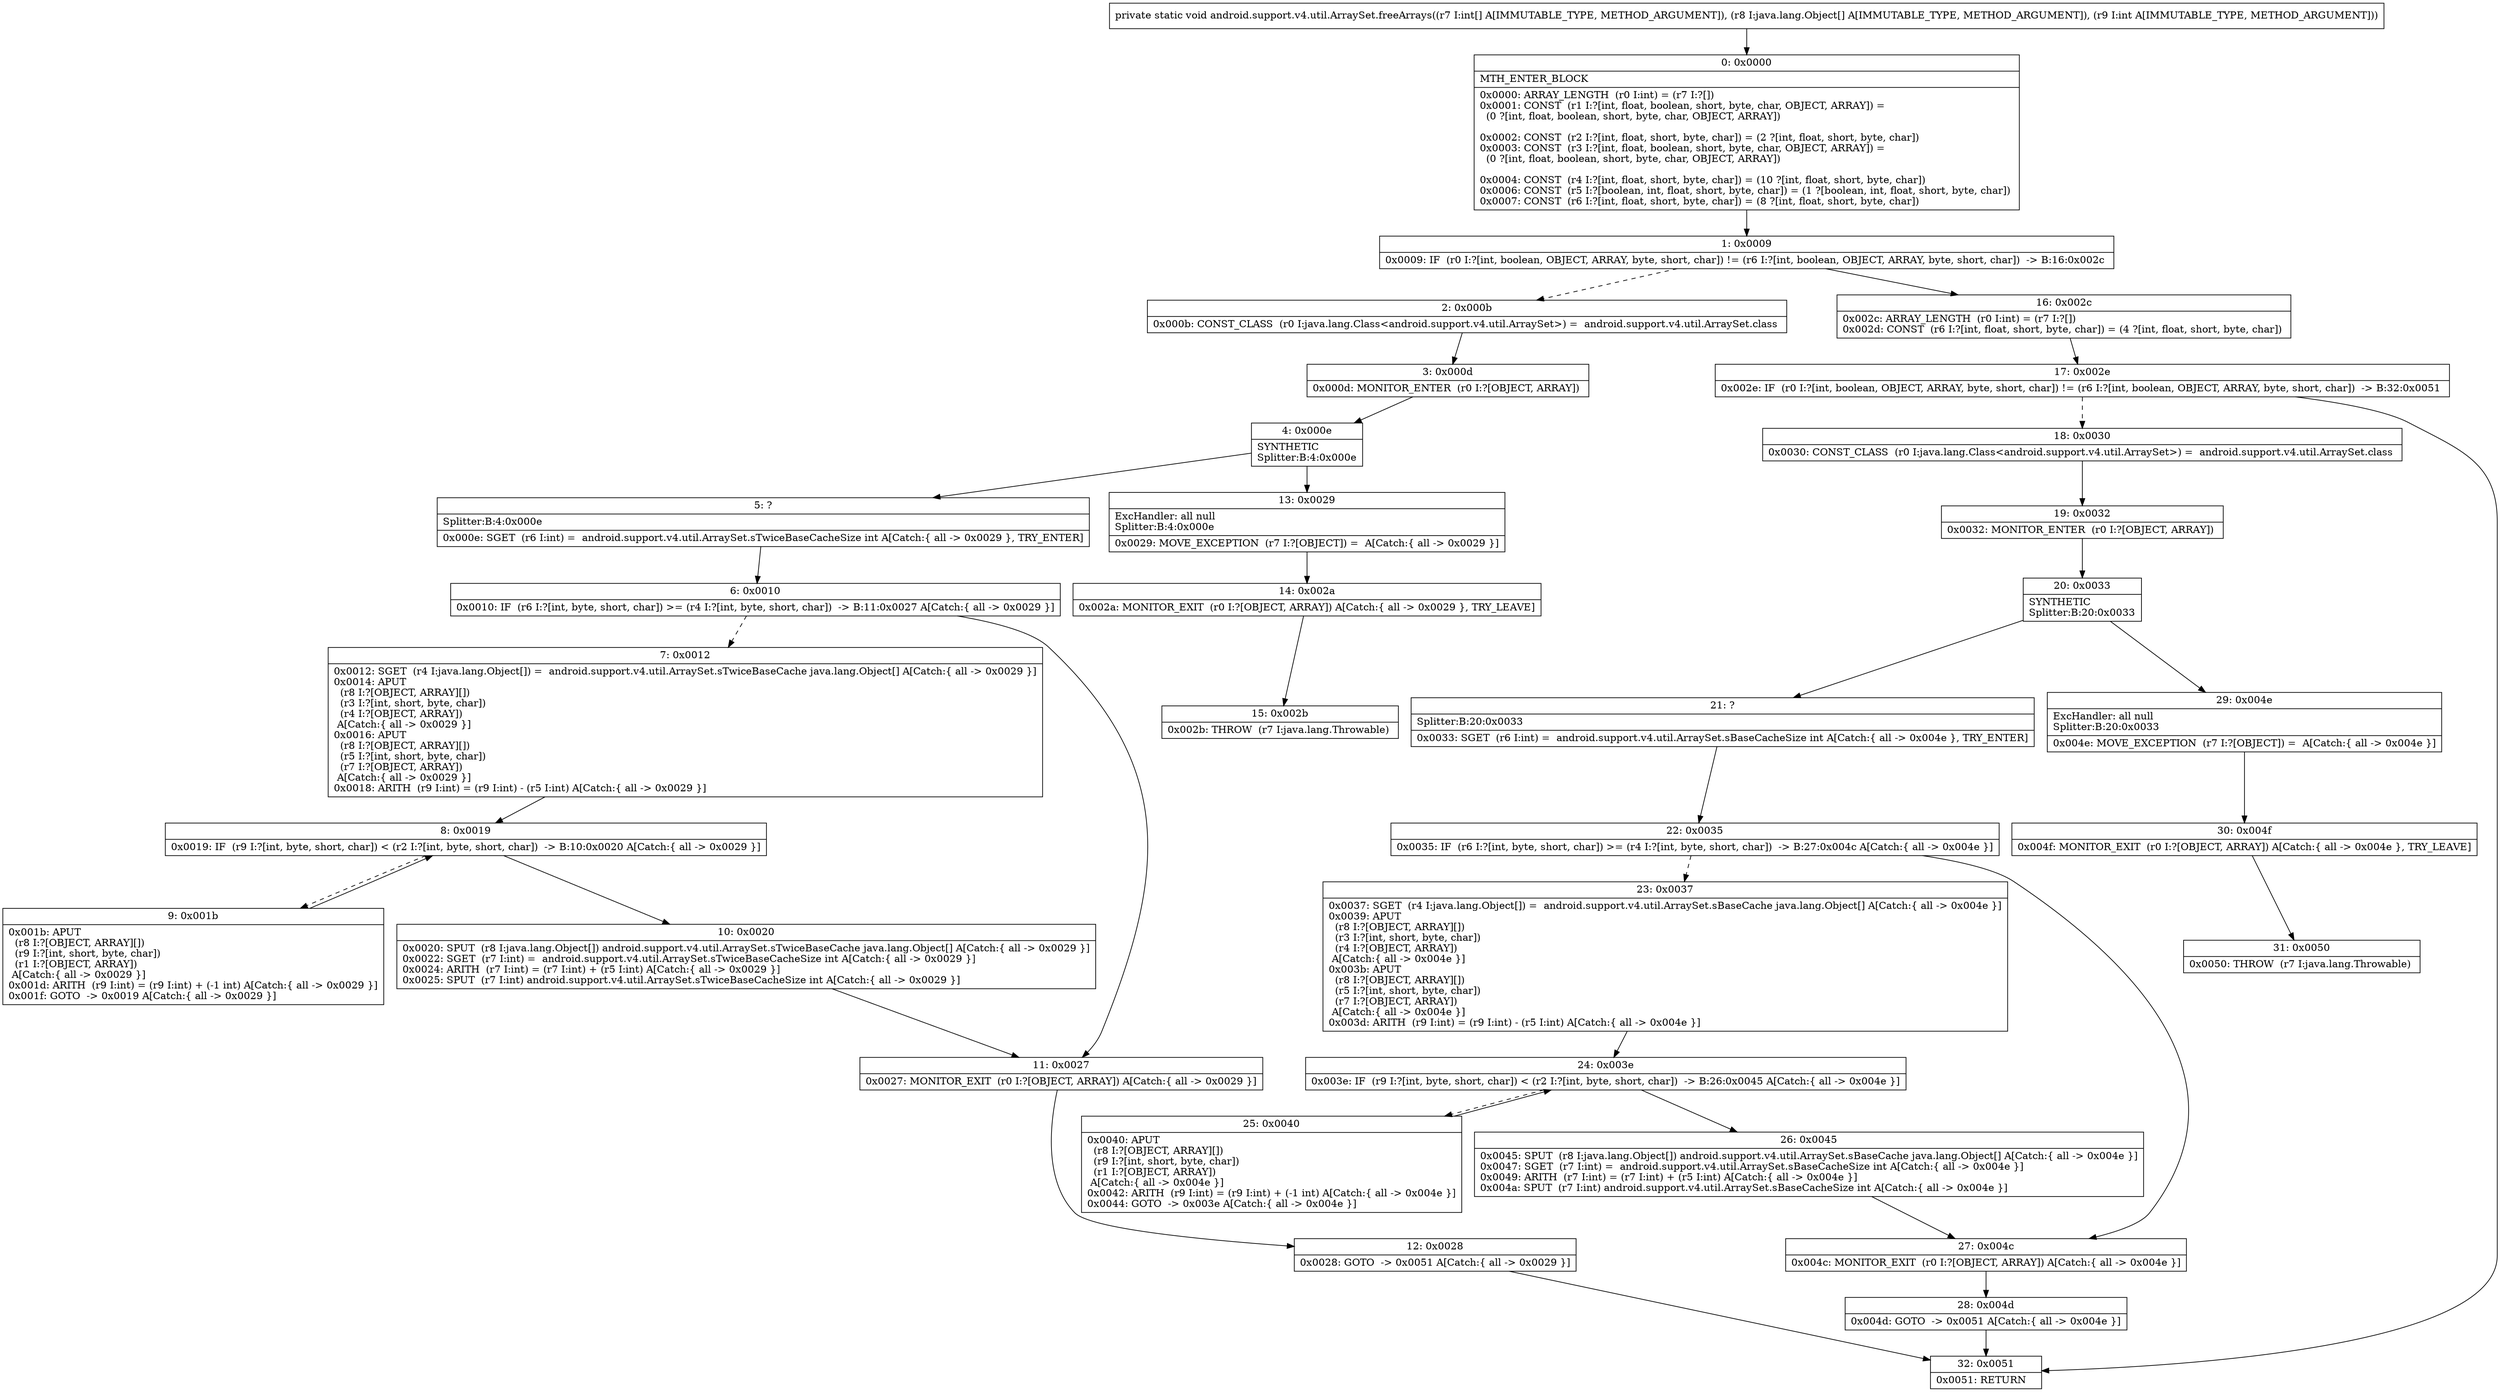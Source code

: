 digraph "CFG forandroid.support.v4.util.ArraySet.freeArrays([I[Ljava\/lang\/Object;I)V" {
Node_0 [shape=record,label="{0\:\ 0x0000|MTH_ENTER_BLOCK\l|0x0000: ARRAY_LENGTH  (r0 I:int) = (r7 I:?[]) \l0x0001: CONST  (r1 I:?[int, float, boolean, short, byte, char, OBJECT, ARRAY]) = \l  (0 ?[int, float, boolean, short, byte, char, OBJECT, ARRAY])\l \l0x0002: CONST  (r2 I:?[int, float, short, byte, char]) = (2 ?[int, float, short, byte, char]) \l0x0003: CONST  (r3 I:?[int, float, boolean, short, byte, char, OBJECT, ARRAY]) = \l  (0 ?[int, float, boolean, short, byte, char, OBJECT, ARRAY])\l \l0x0004: CONST  (r4 I:?[int, float, short, byte, char]) = (10 ?[int, float, short, byte, char]) \l0x0006: CONST  (r5 I:?[boolean, int, float, short, byte, char]) = (1 ?[boolean, int, float, short, byte, char]) \l0x0007: CONST  (r6 I:?[int, float, short, byte, char]) = (8 ?[int, float, short, byte, char]) \l}"];
Node_1 [shape=record,label="{1\:\ 0x0009|0x0009: IF  (r0 I:?[int, boolean, OBJECT, ARRAY, byte, short, char]) != (r6 I:?[int, boolean, OBJECT, ARRAY, byte, short, char])  \-\> B:16:0x002c \l}"];
Node_2 [shape=record,label="{2\:\ 0x000b|0x000b: CONST_CLASS  (r0 I:java.lang.Class\<android.support.v4.util.ArraySet\>) =  android.support.v4.util.ArraySet.class \l}"];
Node_3 [shape=record,label="{3\:\ 0x000d|0x000d: MONITOR_ENTER  (r0 I:?[OBJECT, ARRAY]) \l}"];
Node_4 [shape=record,label="{4\:\ 0x000e|SYNTHETIC\lSplitter:B:4:0x000e\l}"];
Node_5 [shape=record,label="{5\:\ ?|Splitter:B:4:0x000e\l|0x000e: SGET  (r6 I:int) =  android.support.v4.util.ArraySet.sTwiceBaseCacheSize int A[Catch:\{ all \-\> 0x0029 \}, TRY_ENTER]\l}"];
Node_6 [shape=record,label="{6\:\ 0x0010|0x0010: IF  (r6 I:?[int, byte, short, char]) \>= (r4 I:?[int, byte, short, char])  \-\> B:11:0x0027 A[Catch:\{ all \-\> 0x0029 \}]\l}"];
Node_7 [shape=record,label="{7\:\ 0x0012|0x0012: SGET  (r4 I:java.lang.Object[]) =  android.support.v4.util.ArraySet.sTwiceBaseCache java.lang.Object[] A[Catch:\{ all \-\> 0x0029 \}]\l0x0014: APUT  \l  (r8 I:?[OBJECT, ARRAY][])\l  (r3 I:?[int, short, byte, char])\l  (r4 I:?[OBJECT, ARRAY])\l A[Catch:\{ all \-\> 0x0029 \}]\l0x0016: APUT  \l  (r8 I:?[OBJECT, ARRAY][])\l  (r5 I:?[int, short, byte, char])\l  (r7 I:?[OBJECT, ARRAY])\l A[Catch:\{ all \-\> 0x0029 \}]\l0x0018: ARITH  (r9 I:int) = (r9 I:int) \- (r5 I:int) A[Catch:\{ all \-\> 0x0029 \}]\l}"];
Node_8 [shape=record,label="{8\:\ 0x0019|0x0019: IF  (r9 I:?[int, byte, short, char]) \< (r2 I:?[int, byte, short, char])  \-\> B:10:0x0020 A[Catch:\{ all \-\> 0x0029 \}]\l}"];
Node_9 [shape=record,label="{9\:\ 0x001b|0x001b: APUT  \l  (r8 I:?[OBJECT, ARRAY][])\l  (r9 I:?[int, short, byte, char])\l  (r1 I:?[OBJECT, ARRAY])\l A[Catch:\{ all \-\> 0x0029 \}]\l0x001d: ARITH  (r9 I:int) = (r9 I:int) + (\-1 int) A[Catch:\{ all \-\> 0x0029 \}]\l0x001f: GOTO  \-\> 0x0019 A[Catch:\{ all \-\> 0x0029 \}]\l}"];
Node_10 [shape=record,label="{10\:\ 0x0020|0x0020: SPUT  (r8 I:java.lang.Object[]) android.support.v4.util.ArraySet.sTwiceBaseCache java.lang.Object[] A[Catch:\{ all \-\> 0x0029 \}]\l0x0022: SGET  (r7 I:int) =  android.support.v4.util.ArraySet.sTwiceBaseCacheSize int A[Catch:\{ all \-\> 0x0029 \}]\l0x0024: ARITH  (r7 I:int) = (r7 I:int) + (r5 I:int) A[Catch:\{ all \-\> 0x0029 \}]\l0x0025: SPUT  (r7 I:int) android.support.v4.util.ArraySet.sTwiceBaseCacheSize int A[Catch:\{ all \-\> 0x0029 \}]\l}"];
Node_11 [shape=record,label="{11\:\ 0x0027|0x0027: MONITOR_EXIT  (r0 I:?[OBJECT, ARRAY]) A[Catch:\{ all \-\> 0x0029 \}]\l}"];
Node_12 [shape=record,label="{12\:\ 0x0028|0x0028: GOTO  \-\> 0x0051 A[Catch:\{ all \-\> 0x0029 \}]\l}"];
Node_13 [shape=record,label="{13\:\ 0x0029|ExcHandler: all null\lSplitter:B:4:0x000e\l|0x0029: MOVE_EXCEPTION  (r7 I:?[OBJECT]) =  A[Catch:\{ all \-\> 0x0029 \}]\l}"];
Node_14 [shape=record,label="{14\:\ 0x002a|0x002a: MONITOR_EXIT  (r0 I:?[OBJECT, ARRAY]) A[Catch:\{ all \-\> 0x0029 \}, TRY_LEAVE]\l}"];
Node_15 [shape=record,label="{15\:\ 0x002b|0x002b: THROW  (r7 I:java.lang.Throwable) \l}"];
Node_16 [shape=record,label="{16\:\ 0x002c|0x002c: ARRAY_LENGTH  (r0 I:int) = (r7 I:?[]) \l0x002d: CONST  (r6 I:?[int, float, short, byte, char]) = (4 ?[int, float, short, byte, char]) \l}"];
Node_17 [shape=record,label="{17\:\ 0x002e|0x002e: IF  (r0 I:?[int, boolean, OBJECT, ARRAY, byte, short, char]) != (r6 I:?[int, boolean, OBJECT, ARRAY, byte, short, char])  \-\> B:32:0x0051 \l}"];
Node_18 [shape=record,label="{18\:\ 0x0030|0x0030: CONST_CLASS  (r0 I:java.lang.Class\<android.support.v4.util.ArraySet\>) =  android.support.v4.util.ArraySet.class \l}"];
Node_19 [shape=record,label="{19\:\ 0x0032|0x0032: MONITOR_ENTER  (r0 I:?[OBJECT, ARRAY]) \l}"];
Node_20 [shape=record,label="{20\:\ 0x0033|SYNTHETIC\lSplitter:B:20:0x0033\l}"];
Node_21 [shape=record,label="{21\:\ ?|Splitter:B:20:0x0033\l|0x0033: SGET  (r6 I:int) =  android.support.v4.util.ArraySet.sBaseCacheSize int A[Catch:\{ all \-\> 0x004e \}, TRY_ENTER]\l}"];
Node_22 [shape=record,label="{22\:\ 0x0035|0x0035: IF  (r6 I:?[int, byte, short, char]) \>= (r4 I:?[int, byte, short, char])  \-\> B:27:0x004c A[Catch:\{ all \-\> 0x004e \}]\l}"];
Node_23 [shape=record,label="{23\:\ 0x0037|0x0037: SGET  (r4 I:java.lang.Object[]) =  android.support.v4.util.ArraySet.sBaseCache java.lang.Object[] A[Catch:\{ all \-\> 0x004e \}]\l0x0039: APUT  \l  (r8 I:?[OBJECT, ARRAY][])\l  (r3 I:?[int, short, byte, char])\l  (r4 I:?[OBJECT, ARRAY])\l A[Catch:\{ all \-\> 0x004e \}]\l0x003b: APUT  \l  (r8 I:?[OBJECT, ARRAY][])\l  (r5 I:?[int, short, byte, char])\l  (r7 I:?[OBJECT, ARRAY])\l A[Catch:\{ all \-\> 0x004e \}]\l0x003d: ARITH  (r9 I:int) = (r9 I:int) \- (r5 I:int) A[Catch:\{ all \-\> 0x004e \}]\l}"];
Node_24 [shape=record,label="{24\:\ 0x003e|0x003e: IF  (r9 I:?[int, byte, short, char]) \< (r2 I:?[int, byte, short, char])  \-\> B:26:0x0045 A[Catch:\{ all \-\> 0x004e \}]\l}"];
Node_25 [shape=record,label="{25\:\ 0x0040|0x0040: APUT  \l  (r8 I:?[OBJECT, ARRAY][])\l  (r9 I:?[int, short, byte, char])\l  (r1 I:?[OBJECT, ARRAY])\l A[Catch:\{ all \-\> 0x004e \}]\l0x0042: ARITH  (r9 I:int) = (r9 I:int) + (\-1 int) A[Catch:\{ all \-\> 0x004e \}]\l0x0044: GOTO  \-\> 0x003e A[Catch:\{ all \-\> 0x004e \}]\l}"];
Node_26 [shape=record,label="{26\:\ 0x0045|0x0045: SPUT  (r8 I:java.lang.Object[]) android.support.v4.util.ArraySet.sBaseCache java.lang.Object[] A[Catch:\{ all \-\> 0x004e \}]\l0x0047: SGET  (r7 I:int) =  android.support.v4.util.ArraySet.sBaseCacheSize int A[Catch:\{ all \-\> 0x004e \}]\l0x0049: ARITH  (r7 I:int) = (r7 I:int) + (r5 I:int) A[Catch:\{ all \-\> 0x004e \}]\l0x004a: SPUT  (r7 I:int) android.support.v4.util.ArraySet.sBaseCacheSize int A[Catch:\{ all \-\> 0x004e \}]\l}"];
Node_27 [shape=record,label="{27\:\ 0x004c|0x004c: MONITOR_EXIT  (r0 I:?[OBJECT, ARRAY]) A[Catch:\{ all \-\> 0x004e \}]\l}"];
Node_28 [shape=record,label="{28\:\ 0x004d|0x004d: GOTO  \-\> 0x0051 A[Catch:\{ all \-\> 0x004e \}]\l}"];
Node_29 [shape=record,label="{29\:\ 0x004e|ExcHandler: all null\lSplitter:B:20:0x0033\l|0x004e: MOVE_EXCEPTION  (r7 I:?[OBJECT]) =  A[Catch:\{ all \-\> 0x004e \}]\l}"];
Node_30 [shape=record,label="{30\:\ 0x004f|0x004f: MONITOR_EXIT  (r0 I:?[OBJECT, ARRAY]) A[Catch:\{ all \-\> 0x004e \}, TRY_LEAVE]\l}"];
Node_31 [shape=record,label="{31\:\ 0x0050|0x0050: THROW  (r7 I:java.lang.Throwable) \l}"];
Node_32 [shape=record,label="{32\:\ 0x0051|0x0051: RETURN   \l}"];
MethodNode[shape=record,label="{private static void android.support.v4.util.ArraySet.freeArrays((r7 I:int[] A[IMMUTABLE_TYPE, METHOD_ARGUMENT]), (r8 I:java.lang.Object[] A[IMMUTABLE_TYPE, METHOD_ARGUMENT]), (r9 I:int A[IMMUTABLE_TYPE, METHOD_ARGUMENT])) }"];
MethodNode -> Node_0;
Node_0 -> Node_1;
Node_1 -> Node_2[style=dashed];
Node_1 -> Node_16;
Node_2 -> Node_3;
Node_3 -> Node_4;
Node_4 -> Node_5;
Node_4 -> Node_13;
Node_5 -> Node_6;
Node_6 -> Node_7[style=dashed];
Node_6 -> Node_11;
Node_7 -> Node_8;
Node_8 -> Node_9[style=dashed];
Node_8 -> Node_10;
Node_9 -> Node_8;
Node_10 -> Node_11;
Node_11 -> Node_12;
Node_12 -> Node_32;
Node_13 -> Node_14;
Node_14 -> Node_15;
Node_16 -> Node_17;
Node_17 -> Node_18[style=dashed];
Node_17 -> Node_32;
Node_18 -> Node_19;
Node_19 -> Node_20;
Node_20 -> Node_21;
Node_20 -> Node_29;
Node_21 -> Node_22;
Node_22 -> Node_23[style=dashed];
Node_22 -> Node_27;
Node_23 -> Node_24;
Node_24 -> Node_25[style=dashed];
Node_24 -> Node_26;
Node_25 -> Node_24;
Node_26 -> Node_27;
Node_27 -> Node_28;
Node_28 -> Node_32;
Node_29 -> Node_30;
Node_30 -> Node_31;
}

